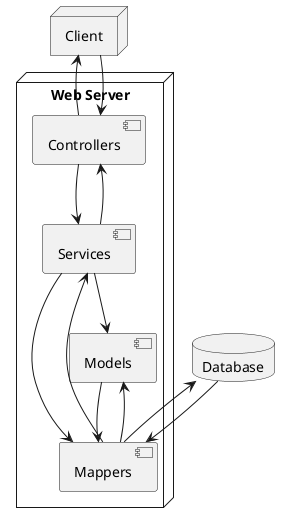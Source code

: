 @startuml

node "Client" {

}

node "Web Server" {
    [Controllers]
    [Mappers]
    [Models]
    [Services]
}

database "Database" {

}

Controllers --> Client
Controllers --> Services

Services --> Controllers
Services --> Mappers
Services --> Models

Mappers --> Services
Mappers --> Models
Mappers --> Database

Models --> Mappers

Client --> Controllers

Database --> Mappers

@enduml
